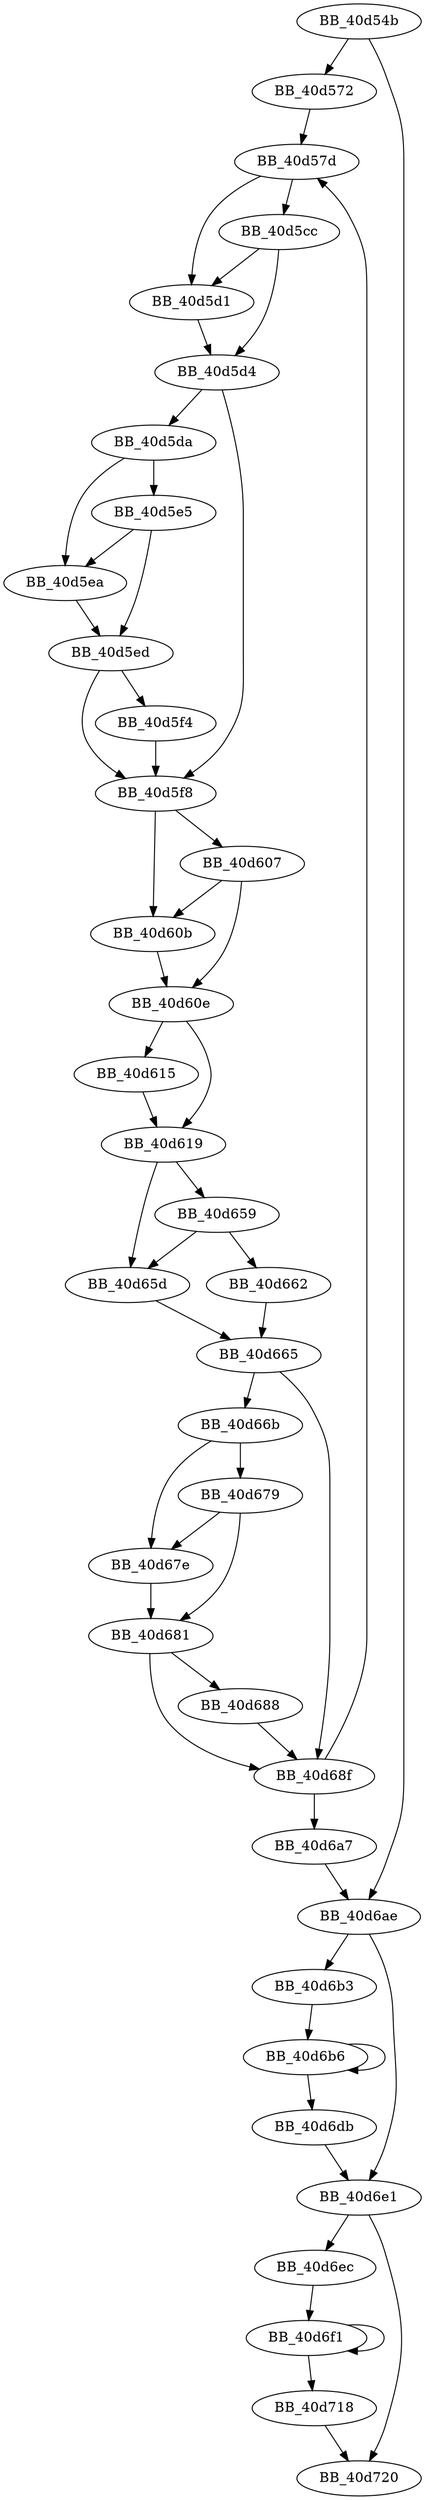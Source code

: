 DiGraph ___mtold12{
BB_40d54b->BB_40d572
BB_40d54b->BB_40d6ae
BB_40d572->BB_40d57d
BB_40d57d->BB_40d5cc
BB_40d57d->BB_40d5d1
BB_40d5cc->BB_40d5d1
BB_40d5cc->BB_40d5d4
BB_40d5d1->BB_40d5d4
BB_40d5d4->BB_40d5da
BB_40d5d4->BB_40d5f8
BB_40d5da->BB_40d5e5
BB_40d5da->BB_40d5ea
BB_40d5e5->BB_40d5ea
BB_40d5e5->BB_40d5ed
BB_40d5ea->BB_40d5ed
BB_40d5ed->BB_40d5f4
BB_40d5ed->BB_40d5f8
BB_40d5f4->BB_40d5f8
BB_40d5f8->BB_40d607
BB_40d5f8->BB_40d60b
BB_40d607->BB_40d60b
BB_40d607->BB_40d60e
BB_40d60b->BB_40d60e
BB_40d60e->BB_40d615
BB_40d60e->BB_40d619
BB_40d615->BB_40d619
BB_40d619->BB_40d659
BB_40d619->BB_40d65d
BB_40d659->BB_40d65d
BB_40d659->BB_40d662
BB_40d65d->BB_40d665
BB_40d662->BB_40d665
BB_40d665->BB_40d66b
BB_40d665->BB_40d68f
BB_40d66b->BB_40d679
BB_40d66b->BB_40d67e
BB_40d679->BB_40d67e
BB_40d679->BB_40d681
BB_40d67e->BB_40d681
BB_40d681->BB_40d688
BB_40d681->BB_40d68f
BB_40d688->BB_40d68f
BB_40d68f->BB_40d57d
BB_40d68f->BB_40d6a7
BB_40d6a7->BB_40d6ae
BB_40d6ae->BB_40d6b3
BB_40d6ae->BB_40d6e1
BB_40d6b3->BB_40d6b6
BB_40d6b6->BB_40d6b6
BB_40d6b6->BB_40d6db
BB_40d6db->BB_40d6e1
BB_40d6e1->BB_40d6ec
BB_40d6e1->BB_40d720
BB_40d6ec->BB_40d6f1
BB_40d6f1->BB_40d6f1
BB_40d6f1->BB_40d718
BB_40d718->BB_40d720
}
